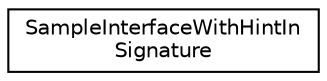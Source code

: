 digraph "Graphical Class Hierarchy"
{
  edge [fontname="Helvetica",fontsize="10",labelfontname="Helvetica",labelfontsize="10"];
  node [fontname="Helvetica",fontsize="10",shape=record];
  rankdir="LR";
  Node1 [label="SampleInterfaceWithHintIn\lSignature",height=0.2,width=0.4,color="black", fillcolor="white", style="filled",URL="$interface_sample_interface_with_hint_in_signature.html"];
}
